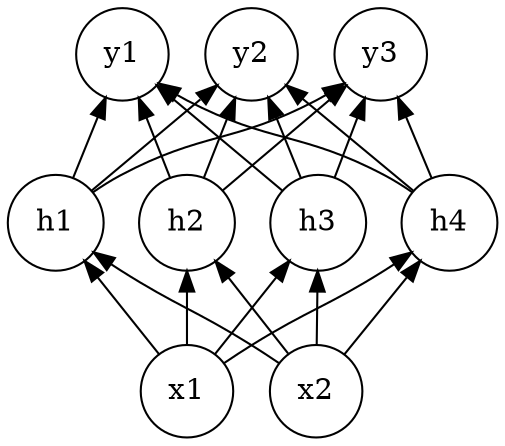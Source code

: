digraph NN {
rankdir=BT;
n_0_0 [label="x1" shape="circle"];
n_0_1 [label="x2" shape="circle"];
n_1_0 [label="h3" shape="circle"];
n_1_1 [label="h4" shape="circle"];
n_1_2 [label="h1" shape="circle"];
n_1_3 [label="h2" shape="circle"];
n_2_0 [label="y1" shape="circle"];
n_2_1 [label="y2" shape="circle"];
n_2_2 [label="y3" shape="circle"];
n_0_0 -> n_1_0;
n_0_1 -> n_1_0;
n_0_0 -> n_1_1;
n_0_1 -> n_1_1;
n_0_0 -> n_1_2;
n_0_1 -> n_1_2;
n_0_0 -> n_1_3;
n_0_1 -> n_1_3;
n_1_0 -> n_2_0;
n_1_1 -> n_2_0;
n_1_2 -> n_2_0;
n_1_3 -> n_2_0;
n_1_0 -> n_2_1;
n_1_1 -> n_2_1;
n_1_2 -> n_2_1;
n_1_3 -> n_2_1;
n_1_0 -> n_2_2;
n_1_1 -> n_2_2;
n_1_2 -> n_2_2;
n_1_3 -> n_2_2;
}
